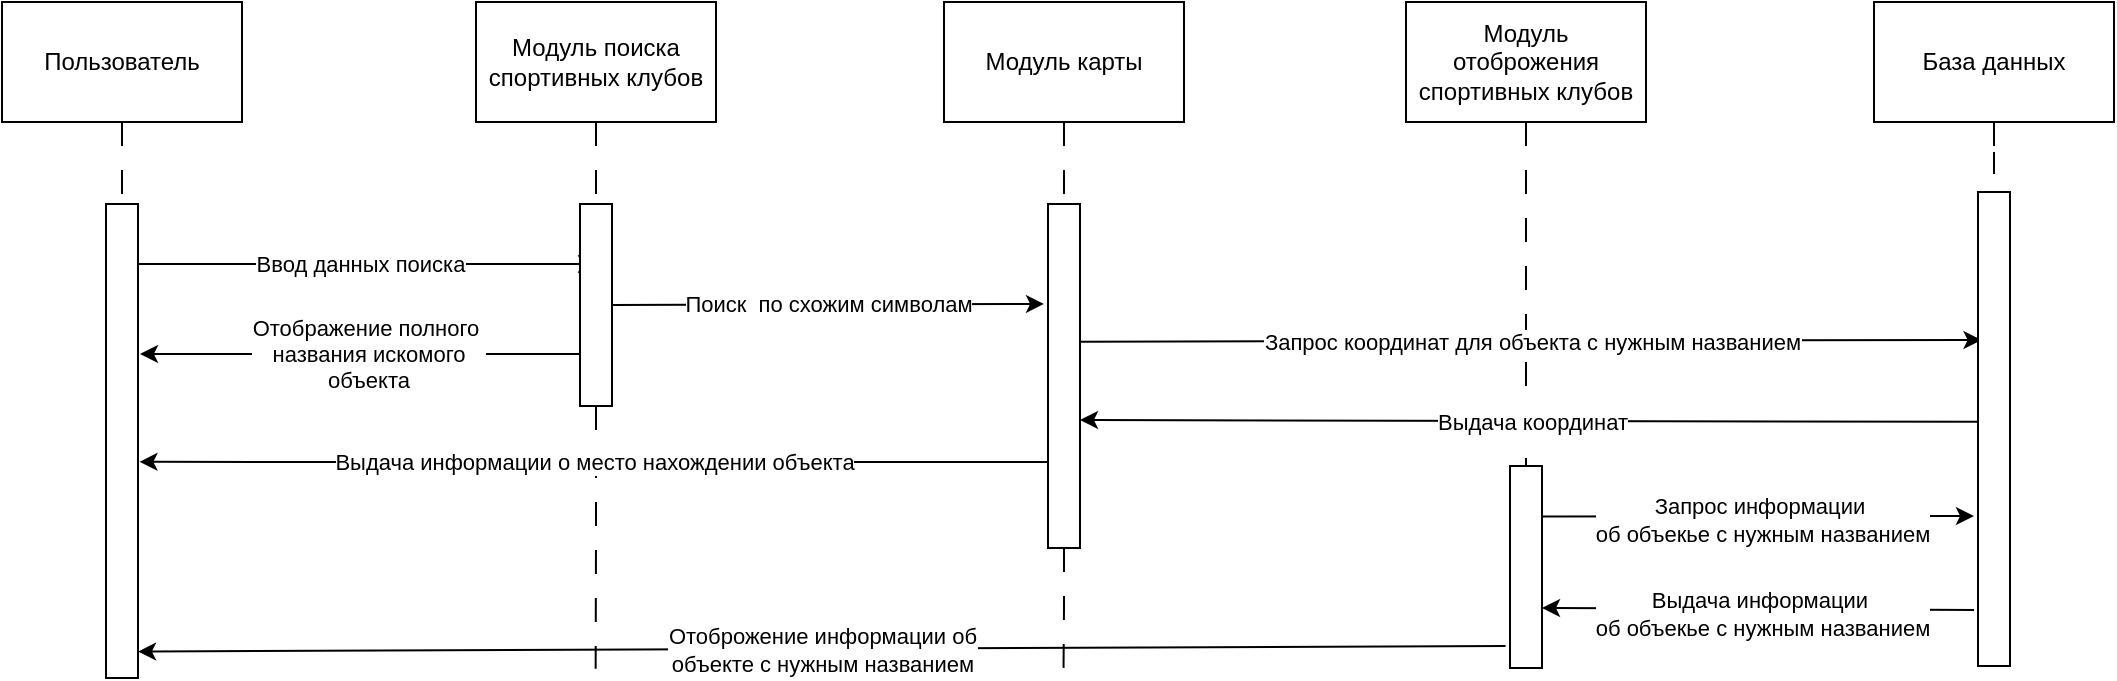 <mxfile version="25.0.2">
  <diagram name="Страница — 1" id="7ew2wcbHdS0AqnmJCTnl">
    <mxGraphModel dx="1313" dy="776" grid="0" gridSize="10" guides="1" tooltips="1" connect="1" arrows="1" fold="1" page="1" pageScale="1" pageWidth="3300" pageHeight="4681" math="0" shadow="0">
      <root>
        <mxCell id="0" />
        <mxCell id="1" parent="0" />
        <mxCell id="Enmj8tyxqfiQnVM7MSqp-1" value="Пользователь" style="rounded=0;whiteSpace=wrap;html=1;" parent="1" vertex="1">
          <mxGeometry x="393" y="193" width="120" height="60" as="geometry" />
        </mxCell>
        <mxCell id="ZQ8ky5QPCqmP5Go6VE_v-27" style="edgeStyle=orthogonalEdgeStyle;rounded=0;orthogonalLoop=1;jettySize=auto;html=1;exitX=0.5;exitY=1;exitDx=0;exitDy=0;endArrow=none;endFill=0;dashed=1;dashPattern=12 12;" edge="1" parent="1" source="ZQ8ky5QPCqmP5Go6VE_v-34">
          <mxGeometry relative="1" as="geometry">
            <mxPoint x="690" y="385.6" as="targetPoint" />
          </mxGeometry>
        </mxCell>
        <mxCell id="Enmj8tyxqfiQnVM7MSqp-3" value="Модуль поиска спортивных клубов" style="rounded=0;whiteSpace=wrap;html=1;" parent="1" vertex="1">
          <mxGeometry x="630" y="193" width="120" height="60" as="geometry" />
        </mxCell>
        <mxCell id="Enmj8tyxqfiQnVM7MSqp-4" value="База данных" style="rounded=0;whiteSpace=wrap;html=1;" parent="1" vertex="1">
          <mxGeometry x="1329" y="193" width="120" height="60" as="geometry" />
        </mxCell>
        <mxCell id="Enmj8tyxqfiQnVM7MSqp-9" value="" style="endArrow=classic;html=1;rounded=0;" parent="1" edge="1">
          <mxGeometry relative="1" as="geometry">
            <mxPoint x="453" y="324" as="sourcePoint" />
            <mxPoint x="690" y="324" as="targetPoint" />
          </mxGeometry>
        </mxCell>
        <mxCell id="Enmj8tyxqfiQnVM7MSqp-10" value="Ввод данных поиска" style="edgeLabel;resizable=0;html=1;;align=center;verticalAlign=middle;" parent="Enmj8tyxqfiQnVM7MSqp-9" connectable="0" vertex="1">
          <mxGeometry relative="1" as="geometry" />
        </mxCell>
        <mxCell id="ZQ8ky5QPCqmP5Go6VE_v-1" style="edgeStyle=orthogonalEdgeStyle;rounded=0;orthogonalLoop=1;jettySize=auto;html=1;exitX=0.5;exitY=1;exitDx=0;exitDy=0;endArrow=none;endFill=0;dashed=1;dashPattern=12 12;entryX=0.5;entryY=0;entryDx=0;entryDy=0;" edge="1" parent="1" source="ZQ8ky5QPCqmP5Go6VE_v-2" target="ZQ8ky5QPCqmP5Go6VE_v-36">
          <mxGeometry relative="1" as="geometry">
            <mxPoint x="924" y="508" as="targetPoint" />
          </mxGeometry>
        </mxCell>
        <mxCell id="ZQ8ky5QPCqmP5Go6VE_v-2" value="Модуль карты" style="rounded=0;whiteSpace=wrap;html=1;" vertex="1" parent="1">
          <mxGeometry x="864" y="193" width="120" height="60" as="geometry" />
        </mxCell>
        <mxCell id="ZQ8ky5QPCqmP5Go6VE_v-3" style="edgeStyle=orthogonalEdgeStyle;rounded=0;orthogonalLoop=1;jettySize=auto;html=1;exitX=0.5;exitY=1;exitDx=0;exitDy=0;endArrow=none;endFill=0;dashed=1;dashPattern=12 12;entryX=0.5;entryY=0;entryDx=0;entryDy=0;" edge="1" parent="1" source="ZQ8ky5QPCqmP5Go6VE_v-4" target="ZQ8ky5QPCqmP5Go6VE_v-37">
          <mxGeometry relative="1" as="geometry">
            <mxPoint x="1155" y="395" as="targetPoint" />
          </mxGeometry>
        </mxCell>
        <mxCell id="ZQ8ky5QPCqmP5Go6VE_v-4" value="Модуль отоброжения спортивных клубов" style="rounded=0;whiteSpace=wrap;html=1;" vertex="1" parent="1">
          <mxGeometry x="1095" y="193" width="120" height="60" as="geometry" />
        </mxCell>
        <mxCell id="ZQ8ky5QPCqmP5Go6VE_v-5" value="" style="endArrow=classic;html=1;rounded=0;exitX=1;exitY=0.5;exitDx=0;exitDy=0;" edge="1" parent="1" source="ZQ8ky5QPCqmP5Go6VE_v-34">
          <mxGeometry relative="1" as="geometry">
            <mxPoint x="677" y="343.94" as="sourcePoint" />
            <mxPoint x="914" y="343.94" as="targetPoint" />
          </mxGeometry>
        </mxCell>
        <mxCell id="ZQ8ky5QPCqmP5Go6VE_v-6" value="Поиск&amp;nbsp; по схожим символам" style="edgeLabel;resizable=0;html=1;;align=center;verticalAlign=middle;" connectable="0" vertex="1" parent="ZQ8ky5QPCqmP5Go6VE_v-5">
          <mxGeometry relative="1" as="geometry" />
        </mxCell>
        <mxCell id="ZQ8ky5QPCqmP5Go6VE_v-10" value="" style="endArrow=none;html=1;rounded=0;entryX=0;entryY=0.297;entryDx=0;entryDy=0;entryPerimeter=0;startArrow=classic;startFill=1;endFill=0;exitX=1.139;exitY=0.691;exitDx=0;exitDy=0;exitPerimeter=0;" edge="1" parent="1">
          <mxGeometry relative="1" as="geometry">
            <mxPoint x="461.004" y="517.767" as="sourcePoint" />
            <mxPoint x="1144.78" y="514.997" as="targetPoint" />
          </mxGeometry>
        </mxCell>
        <mxCell id="ZQ8ky5QPCqmP5Go6VE_v-11" value="Отоброжение информации об&lt;div&gt;объекте с нужным названием&lt;/div&gt;" style="edgeLabel;resizable=0;html=1;;align=center;verticalAlign=middle;" connectable="0" vertex="1" parent="ZQ8ky5QPCqmP5Go6VE_v-10">
          <mxGeometry relative="1" as="geometry" />
        </mxCell>
        <mxCell id="ZQ8ky5QPCqmP5Go6VE_v-12" value="" style="endArrow=classic;html=1;rounded=0;exitX=1;exitY=0.25;exitDx=0;exitDy=0;" edge="1" parent="1" source="ZQ8ky5QPCqmP5Go6VE_v-37">
          <mxGeometry relative="1" as="geometry">
            <mxPoint x="1161.33" y="581" as="sourcePoint" />
            <mxPoint x="1379" y="450" as="targetPoint" />
          </mxGeometry>
        </mxCell>
        <mxCell id="ZQ8ky5QPCqmP5Go6VE_v-13" value="Запрос информации&amp;nbsp;&lt;div&gt;об объекье с нужным названием&lt;/div&gt;" style="edgeLabel;resizable=0;html=1;;align=center;verticalAlign=middle;" connectable="0" vertex="1" parent="ZQ8ky5QPCqmP5Go6VE_v-12">
          <mxGeometry relative="1" as="geometry">
            <mxPoint x="2" y="2" as="offset" />
          </mxGeometry>
        </mxCell>
        <mxCell id="ZQ8ky5QPCqmP5Go6VE_v-16" value="" style="endArrow=classic;html=1;rounded=0;entryX=0.084;entryY=0.072;entryDx=0;entryDy=0;entryPerimeter=0;exitX=0.973;exitY=0.058;exitDx=0;exitDy=0;exitPerimeter=0;" edge="1" parent="1">
          <mxGeometry relative="1" as="geometry">
            <mxPoint x="931.998" y="362.83" as="sourcePoint" />
            <mxPoint x="1382.774" y="361.998" as="targetPoint" />
          </mxGeometry>
        </mxCell>
        <mxCell id="ZQ8ky5QPCqmP5Go6VE_v-17" value="Запрос координат для объекта с нужным названием" style="edgeLabel;resizable=0;html=1;;align=center;verticalAlign=middle;" connectable="0" vertex="1" parent="ZQ8ky5QPCqmP5Go6VE_v-16">
          <mxGeometry relative="1" as="geometry" />
        </mxCell>
        <mxCell id="ZQ8ky5QPCqmP5Go6VE_v-18" value="" style="endArrow=none;html=1;rounded=0;startArrow=classic;startFill=1;endFill=0;exitX=0.929;exitY=0.162;exitDx=0;exitDy=0;exitPerimeter=0;entryX=0.041;entryY=0.182;entryDx=0;entryDy=0;entryPerimeter=0;" edge="1" parent="1">
          <mxGeometry relative="1" as="geometry">
            <mxPoint x="932.004" y="402" as="sourcePoint" />
            <mxPoint x="1382.796" y="402.908" as="targetPoint" />
          </mxGeometry>
        </mxCell>
        <mxCell id="ZQ8ky5QPCqmP5Go6VE_v-19" value="Выдача координат" style="edgeLabel;resizable=0;html=1;;align=center;verticalAlign=middle;" connectable="0" vertex="1" parent="ZQ8ky5QPCqmP5Go6VE_v-18">
          <mxGeometry relative="1" as="geometry" />
        </mxCell>
        <mxCell id="ZQ8ky5QPCqmP5Go6VE_v-28" value="" style="endArrow=none;html=1;rounded=0;startArrow=classic;startFill=1;endFill=0;" edge="1" parent="1">
          <mxGeometry relative="1" as="geometry">
            <mxPoint x="462" y="369" as="sourcePoint" />
            <mxPoint x="689" y="369" as="targetPoint" />
          </mxGeometry>
        </mxCell>
        <mxCell id="ZQ8ky5QPCqmP5Go6VE_v-29" value="Отображение полного&amp;nbsp;&lt;div&gt;названия искомого&lt;/div&gt;&lt;div&gt;объекта&lt;/div&gt;" style="edgeLabel;resizable=0;html=1;;align=center;verticalAlign=middle;" connectable="0" vertex="1" parent="ZQ8ky5QPCqmP5Go6VE_v-28">
          <mxGeometry relative="1" as="geometry" />
        </mxCell>
        <mxCell id="ZQ8ky5QPCqmP5Go6VE_v-33" value="" style="edgeStyle=orthogonalEdgeStyle;rounded=0;orthogonalLoop=1;jettySize=auto;html=1;exitX=0.5;exitY=1;exitDx=0;exitDy=0;endArrow=none;endFill=0;dashed=1;dashPattern=12 12;" edge="1" parent="1" source="Enmj8tyxqfiQnVM7MSqp-1" target="ZQ8ky5QPCqmP5Go6VE_v-32">
          <mxGeometry relative="1" as="geometry">
            <mxPoint x="453" y="614" as="targetPoint" />
            <mxPoint x="453" y="253" as="sourcePoint" />
          </mxGeometry>
        </mxCell>
        <mxCell id="ZQ8ky5QPCqmP5Go6VE_v-32" value="" style="rounded=0;whiteSpace=wrap;html=1;" vertex="1" parent="1">
          <mxGeometry x="445" y="294" width="16" height="237" as="geometry" />
        </mxCell>
        <mxCell id="ZQ8ky5QPCqmP5Go6VE_v-35" value="" style="edgeStyle=orthogonalEdgeStyle;rounded=0;orthogonalLoop=1;jettySize=auto;html=1;exitX=0.5;exitY=1;exitDx=0;exitDy=0;endArrow=none;endFill=0;dashed=1;dashPattern=12 12;" edge="1" parent="1" source="Enmj8tyxqfiQnVM7MSqp-3" target="ZQ8ky5QPCqmP5Go6VE_v-34">
          <mxGeometry relative="1" as="geometry">
            <mxPoint x="690" y="385.6" as="targetPoint" />
            <mxPoint x="690" y="253" as="sourcePoint" />
          </mxGeometry>
        </mxCell>
        <mxCell id="ZQ8ky5QPCqmP5Go6VE_v-47" style="edgeStyle=orthogonalEdgeStyle;rounded=0;orthogonalLoop=1;jettySize=auto;html=1;exitX=0.5;exitY=1;exitDx=0;exitDy=0;endArrow=none;endFill=0;dashed=1;dashPattern=12 12;" edge="1" parent="1" source="ZQ8ky5QPCqmP5Go6VE_v-34">
          <mxGeometry relative="1" as="geometry">
            <mxPoint x="689.824" y="526.412" as="targetPoint" />
          </mxGeometry>
        </mxCell>
        <mxCell id="ZQ8ky5QPCqmP5Go6VE_v-34" value="" style="rounded=0;whiteSpace=wrap;html=1;" vertex="1" parent="1">
          <mxGeometry x="682" y="294" width="16" height="101" as="geometry" />
        </mxCell>
        <mxCell id="ZQ8ky5QPCqmP5Go6VE_v-48" style="edgeStyle=orthogonalEdgeStyle;rounded=0;orthogonalLoop=1;jettySize=auto;html=1;exitX=0.5;exitY=1;exitDx=0;exitDy=0;endArrow=none;endFill=0;dashed=1;dashPattern=12 12;" edge="1" parent="1" source="ZQ8ky5QPCqmP5Go6VE_v-36">
          <mxGeometry relative="1" as="geometry">
            <mxPoint x="923.765" y="525.941" as="targetPoint" />
          </mxGeometry>
        </mxCell>
        <mxCell id="ZQ8ky5QPCqmP5Go6VE_v-36" value="" style="rounded=0;whiteSpace=wrap;html=1;" vertex="1" parent="1">
          <mxGeometry x="916" y="294" width="16" height="172" as="geometry" />
        </mxCell>
        <mxCell id="ZQ8ky5QPCqmP5Go6VE_v-37" value="" style="rounded=0;whiteSpace=wrap;html=1;" vertex="1" parent="1">
          <mxGeometry x="1147" y="425" width="16" height="101" as="geometry" />
        </mxCell>
        <mxCell id="ZQ8ky5QPCqmP5Go6VE_v-39" value="" style="edgeStyle=orthogonalEdgeStyle;rounded=0;orthogonalLoop=1;jettySize=auto;html=1;exitX=0.5;exitY=1;exitDx=0;exitDy=0;endArrow=none;endFill=0;dashed=1;dashPattern=12 12;" edge="1" parent="1" source="Enmj8tyxqfiQnVM7MSqp-4" target="ZQ8ky5QPCqmP5Go6VE_v-38">
          <mxGeometry relative="1" as="geometry">
            <mxPoint x="1389" y="612" as="targetPoint" />
            <mxPoint x="1389" y="253" as="sourcePoint" />
          </mxGeometry>
        </mxCell>
        <mxCell id="ZQ8ky5QPCqmP5Go6VE_v-38" value="" style="rounded=0;whiteSpace=wrap;html=1;" vertex="1" parent="1">
          <mxGeometry x="1381" y="288" width="16" height="237" as="geometry" />
        </mxCell>
        <mxCell id="ZQ8ky5QPCqmP5Go6VE_v-40" value="" style="endArrow=none;html=1;rounded=0;entryX=-0.097;entryY=0.413;entryDx=0;entryDy=0;exitX=1;exitY=0.25;exitDx=0;exitDy=0;entryPerimeter=0;endFill=0;startArrow=classic;startFill=1;" edge="1" parent="1">
          <mxGeometry relative="1" as="geometry">
            <mxPoint x="1163" y="496" as="sourcePoint" />
            <mxPoint x="1379" y="497" as="targetPoint" />
          </mxGeometry>
        </mxCell>
        <mxCell id="ZQ8ky5QPCqmP5Go6VE_v-41" value="Выдача информации&amp;nbsp;&lt;div&gt;об объекье с нужным названием&lt;/div&gt;" style="edgeLabel;resizable=0;html=1;;align=center;verticalAlign=middle;" connectable="0" vertex="1" parent="ZQ8ky5QPCqmP5Go6VE_v-40">
          <mxGeometry relative="1" as="geometry">
            <mxPoint x="2" y="2" as="offset" />
          </mxGeometry>
        </mxCell>
        <mxCell id="ZQ8ky5QPCqmP5Go6VE_v-46" value="Выдача информации о место нахождении объекта" style="edgeStyle=orthogonalEdgeStyle;rounded=0;orthogonalLoop=1;jettySize=auto;html=1;exitX=0;exitY=0.75;exitDx=0;exitDy=0;entryX=1.047;entryY=0.544;entryDx=0;entryDy=0;entryPerimeter=0;" edge="1" parent="1" source="ZQ8ky5QPCqmP5Go6VE_v-36" target="ZQ8ky5QPCqmP5Go6VE_v-32">
          <mxGeometry relative="1" as="geometry" />
        </mxCell>
      </root>
    </mxGraphModel>
  </diagram>
</mxfile>
